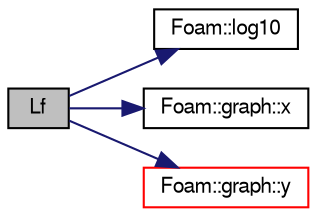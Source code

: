 digraph "Lf"
{
  bgcolor="transparent";
  edge [fontname="FreeSans",fontsize="10",labelfontname="FreeSans",labelfontsize="10"];
  node [fontname="FreeSans",fontsize="10",shape=record];
  rankdir="LR";
  Node1 [label="Lf",height=0.2,width=0.4,color="black", fillcolor="grey75", style="filled" fontcolor="black"];
  Node1 -> Node2 [color="midnightblue",fontsize="10",style="solid",fontname="FreeSans"];
  Node2 [label="Foam::log10",height=0.2,width=0.4,color="black",URL="$a10237.html#a58a2d0da0179f2ae967ab96f82818a3b"];
  Node1 -> Node3 [color="midnightblue",fontsize="10",style="solid",fontname="FreeSans"];
  Node3 [label="Foam::graph::x",height=0.2,width=0.4,color="black",URL="$a00920.html#a8b1a7d34bcd5970526f4e105fc0e2e0b"];
  Node1 -> Node4 [color="midnightblue",fontsize="10",style="solid",fontname="FreeSans"];
  Node4 [label="Foam::graph::y",height=0.2,width=0.4,color="red",URL="$a00920.html#a8de1b3ca8a587eb3f57c90f5cabc7b0e"];
}
